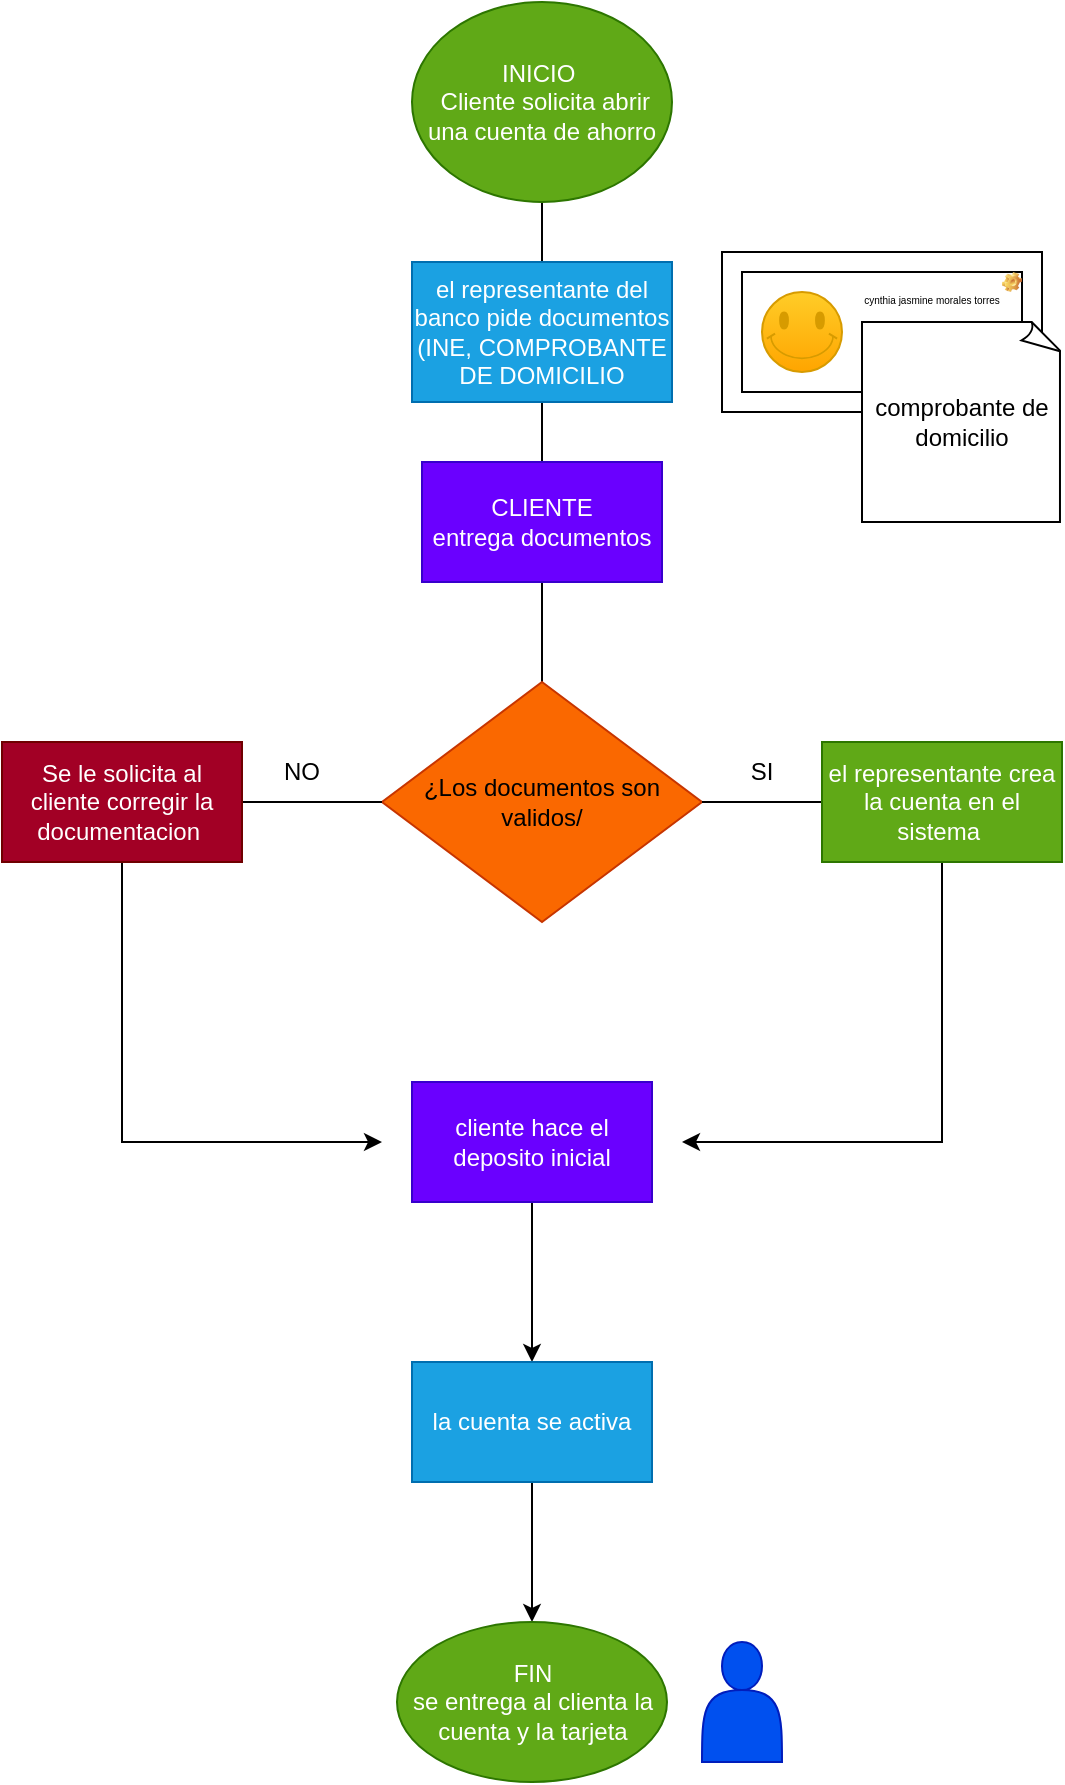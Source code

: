 <mxfile version="28.0.4" pages="2">
  <diagram name="Página-1" id="Jzj6UHcgA9jKp4161QpI">
    <mxGraphModel dx="2792" dy="1290" grid="1" gridSize="10" guides="1" tooltips="1" connect="1" arrows="1" fold="1" page="1" pageScale="1" pageWidth="827" pageHeight="1169" math="0" shadow="0">
      <root>
        <mxCell id="0" />
        <mxCell id="1" parent="0" />
        <mxCell id="Q3gbNBMTAT74gwtriScG-18" value="" style="endArrow=none;html=1;rounded=0;entryX=0.5;entryY=1;entryDx=0;entryDy=0;exitX=0.5;exitY=0;exitDx=0;exitDy=0;" parent="1" source="Q3gbNBMTAT74gwtriScG-5" target="Q3gbNBMTAT74gwtriScG-1" edge="1">
          <mxGeometry width="50" height="50" relative="1" as="geometry">
            <mxPoint x="200" y="350" as="sourcePoint" />
            <mxPoint x="230" y="340" as="targetPoint" />
          </mxGeometry>
        </mxCell>
        <mxCell id="Q3gbNBMTAT74gwtriScG-1" value="INICIO&amp;nbsp;&lt;div&gt;&amp;nbsp;Cliente solicita abrir una cuenta de ahorro&lt;/div&gt;" style="ellipse;whiteSpace=wrap;html=1;fillColor=#60a917;fontColor=#ffffff;strokeColor=#2D7600;" parent="1" vertex="1">
          <mxGeometry x="135" y="20" width="130" height="100" as="geometry" />
        </mxCell>
        <mxCell id="Q3gbNBMTAT74gwtriScG-2" value="el representante del banco pide documentos (INE, COMPROBANTE DE DOMICILIO" style="rounded=0;whiteSpace=wrap;html=1;fillColor=#1ba1e2;fontColor=#ffffff;strokeColor=#006EAF;" parent="1" vertex="1">
          <mxGeometry x="135" y="150" width="130" height="70" as="geometry" />
        </mxCell>
        <mxCell id="Q3gbNBMTAT74gwtriScG-4" value="CLIENTE&lt;div&gt;entrega documentos&lt;/div&gt;" style="rounded=0;whiteSpace=wrap;html=1;fillColor=#6a00ff;fontColor=#ffffff;strokeColor=#3700CC;" parent="1" vertex="1">
          <mxGeometry x="140" y="250" width="120" height="60" as="geometry" />
        </mxCell>
        <mxCell id="Q3gbNBMTAT74gwtriScG-5" value="¿Los documentos son validos/" style="rhombus;whiteSpace=wrap;html=1;fillColor=#fa6800;fontColor=#000000;strokeColor=#C73500;" parent="1" vertex="1">
          <mxGeometry x="120" y="360" width="160" height="120" as="geometry" />
        </mxCell>
        <mxCell id="Q3gbNBMTAT74gwtriScG-6" value="" style="endArrow=none;html=1;rounded=0;entryX=0;entryY=0.5;entryDx=0;entryDy=0;" parent="1" target="Q3gbNBMTAT74gwtriScG-5" edge="1">
          <mxGeometry width="50" height="50" relative="1" as="geometry">
            <mxPoint x="50" y="420" as="sourcePoint" />
            <mxPoint x="250" y="400" as="targetPoint" />
          </mxGeometry>
        </mxCell>
        <mxCell id="Q3gbNBMTAT74gwtriScG-7" value="" style="endArrow=none;html=1;rounded=0;exitX=1;exitY=0.5;exitDx=0;exitDy=0;" parent="1" source="Q3gbNBMTAT74gwtriScG-5" edge="1">
          <mxGeometry width="50" height="50" relative="1" as="geometry">
            <mxPoint x="200" y="450" as="sourcePoint" />
            <mxPoint x="340" y="420" as="targetPoint" />
          </mxGeometry>
        </mxCell>
        <mxCell id="Q3gbNBMTAT74gwtriScG-9" value="NO" style="text;html=1;align=center;verticalAlign=middle;whiteSpace=wrap;rounded=0;" parent="1" vertex="1">
          <mxGeometry x="50" y="390" width="60" height="30" as="geometry" />
        </mxCell>
        <mxCell id="Q3gbNBMTAT74gwtriScG-10" value="SI" style="text;html=1;align=center;verticalAlign=middle;whiteSpace=wrap;rounded=0;" parent="1" vertex="1">
          <mxGeometry x="280" y="390" width="60" height="30" as="geometry" />
        </mxCell>
        <mxCell id="Q3gbNBMTAT74gwtriScG-24" style="edgeStyle=orthogonalEdgeStyle;rounded=0;orthogonalLoop=1;jettySize=auto;html=1;" parent="1" source="Q3gbNBMTAT74gwtriScG-11" edge="1">
          <mxGeometry relative="1" as="geometry">
            <mxPoint x="120" y="590" as="targetPoint" />
            <Array as="points">
              <mxPoint x="-10" y="560" />
              <mxPoint x="-10" y="560" />
            </Array>
          </mxGeometry>
        </mxCell>
        <mxCell id="Q3gbNBMTAT74gwtriScG-11" value="Se le solicita al cliente corregir la documentacion&amp;nbsp;" style="rounded=0;whiteSpace=wrap;html=1;fillColor=#a20025;fontColor=#ffffff;strokeColor=#6F0000;" parent="1" vertex="1">
          <mxGeometry x="-70" y="390" width="120" height="60" as="geometry" />
        </mxCell>
        <mxCell id="Q3gbNBMTAT74gwtriScG-25" style="edgeStyle=orthogonalEdgeStyle;rounded=0;orthogonalLoop=1;jettySize=auto;html=1;exitX=0.5;exitY=1;exitDx=0;exitDy=0;" parent="1" source="Q3gbNBMTAT74gwtriScG-12" edge="1">
          <mxGeometry relative="1" as="geometry">
            <mxPoint x="270" y="590" as="targetPoint" />
            <mxPoint x="380" y="450" as="sourcePoint" />
            <Array as="points">
              <mxPoint x="400" y="590" />
            </Array>
          </mxGeometry>
        </mxCell>
        <mxCell id="Q3gbNBMTAT74gwtriScG-12" value="el representante crea la cuenta en el sistema&amp;nbsp;" style="rounded=0;whiteSpace=wrap;html=1;fillColor=#60a917;fontColor=#ffffff;strokeColor=#2D7600;" parent="1" vertex="1">
          <mxGeometry x="340" y="390" width="120" height="60" as="geometry" />
        </mxCell>
        <mxCell id="Q3gbNBMTAT74gwtriScG-28" value="" style="edgeStyle=orthogonalEdgeStyle;rounded=0;orthogonalLoop=1;jettySize=auto;html=1;" parent="1" source="Q3gbNBMTAT74gwtriScG-19" target="Q3gbNBMTAT74gwtriScG-27" edge="1">
          <mxGeometry relative="1" as="geometry" />
        </mxCell>
        <mxCell id="Q3gbNBMTAT74gwtriScG-19" value="cliente hace el deposito inicial" style="rounded=0;whiteSpace=wrap;html=1;fillColor=#6a00ff;fontColor=#ffffff;strokeColor=#3700CC;" parent="1" vertex="1">
          <mxGeometry x="135" y="560" width="120" height="60" as="geometry" />
        </mxCell>
        <mxCell id="Q3gbNBMTAT74gwtriScG-30" value="" style="edgeStyle=orthogonalEdgeStyle;rounded=0;orthogonalLoop=1;jettySize=auto;html=1;" parent="1" source="Q3gbNBMTAT74gwtriScG-27" target="Q3gbNBMTAT74gwtriScG-29" edge="1">
          <mxGeometry relative="1" as="geometry" />
        </mxCell>
        <mxCell id="Q3gbNBMTAT74gwtriScG-27" value="la cuenta se activa" style="rounded=0;whiteSpace=wrap;html=1;fillColor=#1ba1e2;fontColor=#ffffff;strokeColor=#006EAF;" parent="1" vertex="1">
          <mxGeometry x="135" y="700" width="120" height="60" as="geometry" />
        </mxCell>
        <mxCell id="Q3gbNBMTAT74gwtriScG-29" value="FIN&lt;div&gt;se entrega al clienta la cuenta y la tarjeta&lt;/div&gt;" style="ellipse;whiteSpace=wrap;html=1;rounded=0;fillColor=#60a917;fontColor=#ffffff;strokeColor=#2D7600;" parent="1" vertex="1">
          <mxGeometry x="127.5" y="830" width="135" height="80" as="geometry" />
        </mxCell>
        <mxCell id="Q3gbNBMTAT74gwtriScG-31" value="" style="shape=actor;whiteSpace=wrap;html=1;fillColor=#0050ef;fontColor=#ffffff;strokeColor=#001DBC;" parent="1" vertex="1">
          <mxGeometry x="280" y="840" width="40" height="60" as="geometry" />
        </mxCell>
        <mxCell id="Q3gbNBMTAT74gwtriScG-32" value="" style="verticalLabelPosition=bottom;verticalAlign=top;html=1;shape=mxgraph.basic.frame;dx=10;whiteSpace=wrap;" parent="1" vertex="1">
          <mxGeometry x="290" y="145" width="160" height="80" as="geometry" />
        </mxCell>
        <mxCell id="Q3gbNBMTAT74gwtriScG-34" value="" style="verticalLabelPosition=bottom;verticalAlign=top;html=1;shape=mxgraph.basic.smiley;fillColor=#ffcd28;gradientColor=#ffa500;strokeColor=#d79b00;" parent="1" vertex="1">
          <mxGeometry x="310" y="165" width="40" height="40" as="geometry" />
        </mxCell>
        <mxCell id="Q3gbNBMTAT74gwtriScG-35" value="" style="shape=image;html=1;verticalLabelPosition=bottom;verticalAlign=top;imageAspect=0;image=img/clipart/Gear_128x128.png" parent="1" vertex="1">
          <mxGeometry x="430" y="155" width="10" height="10" as="geometry" />
        </mxCell>
        <mxCell id="Q3gbNBMTAT74gwtriScG-36" value="cynthia jasmine morales torres" style="text;html=1;align=center;verticalAlign=middle;whiteSpace=wrap;rounded=0;fontSize=5;" parent="1" vertex="1">
          <mxGeometry x="360" y="165" width="70" height="5" as="geometry" />
        </mxCell>
        <mxCell id="Q3gbNBMTAT74gwtriScG-38" value="comprobante de domicilio" style="whiteSpace=wrap;html=1;shape=mxgraph.basic.document" parent="1" vertex="1">
          <mxGeometry x="360" y="180" width="100" height="100" as="geometry" />
        </mxCell>
      </root>
    </mxGraphModel>
  </diagram>
  <diagram id="Ilz70vu1MMTBiUAA830u" name="Página-2">
    <mxGraphModel dx="786" dy="516" grid="1" gridSize="10" guides="1" tooltips="1" connect="1" arrows="1" fold="1" page="1" pageScale="1" pageWidth="827" pageHeight="1169" math="0" shadow="0">
      <root>
        <mxCell id="0" />
        <mxCell id="1" parent="0" />
      </root>
    </mxGraphModel>
  </diagram>
</mxfile>
